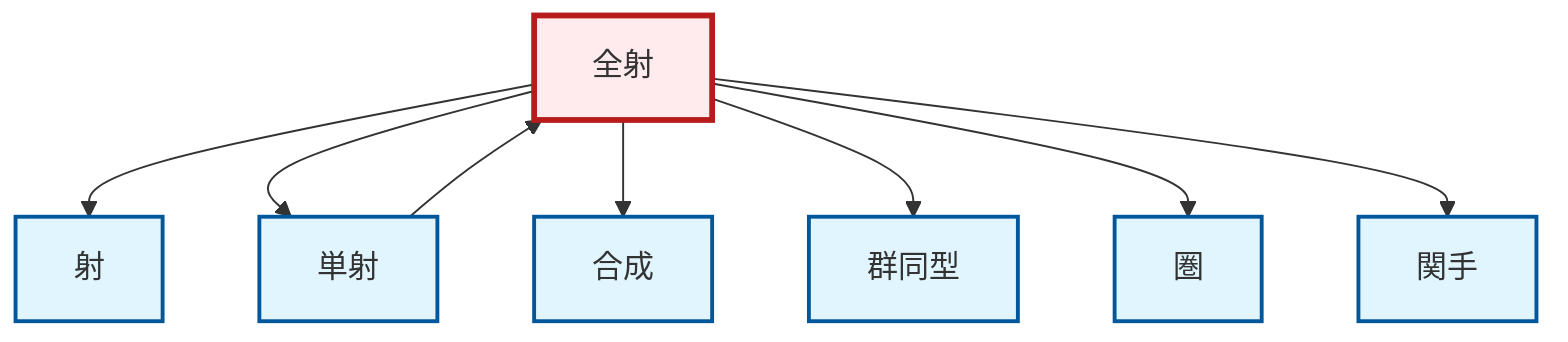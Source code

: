 graph TD
    classDef definition fill:#e1f5fe,stroke:#01579b,stroke-width:2px
    classDef theorem fill:#f3e5f5,stroke:#4a148c,stroke-width:2px
    classDef axiom fill:#fff3e0,stroke:#e65100,stroke-width:2px
    classDef example fill:#e8f5e9,stroke:#1b5e20,stroke-width:2px
    classDef current fill:#ffebee,stroke:#b71c1c,stroke-width:3px
    def-morphism["射"]:::definition
    def-composition["合成"]:::definition
    def-epimorphism["全射"]:::definition
    def-category["圏"]:::definition
    def-isomorphism["群同型"]:::definition
    def-monomorphism["単射"]:::definition
    def-functor["関手"]:::definition
    def-epimorphism --> def-morphism
    def-epimorphism --> def-monomorphism
    def-epimorphism --> def-composition
    def-epimorphism --> def-isomorphism
    def-epimorphism --> def-category
    def-monomorphism --> def-epimorphism
    def-epimorphism --> def-functor
    class def-epimorphism current